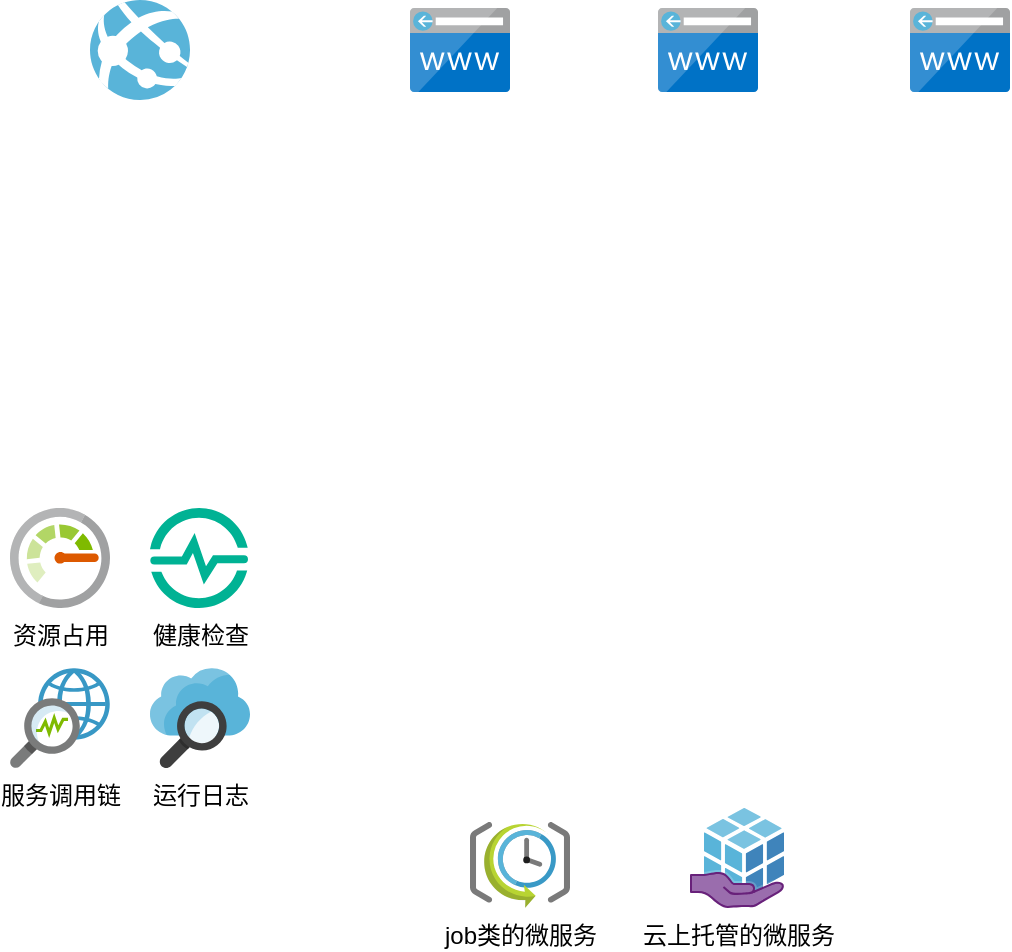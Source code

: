 <mxfile version="21.2.9" type="github">
  <diagram name="第 1 页" id="7sHURrLWMdzqhiQ62Z6Y">
    <mxGraphModel dx="1434" dy="764" grid="1" gridSize="10" guides="1" tooltips="1" connect="1" arrows="1" fold="1" page="1" pageScale="1" pageWidth="827" pageHeight="1169" math="0" shadow="0">
      <root>
        <mxCell id="0" />
        <mxCell id="1" parent="0" />
        <mxCell id="iTJJidZq-1Asm15_TR1x-1" value="" style="image;sketch=0;aspect=fixed;html=1;points=[];align=center;fontSize=12;image=img/lib/mscae/CustomDomain.svg;" vertex="1" parent="1">
          <mxGeometry x="240" y="40" width="50" height="42" as="geometry" />
        </mxCell>
        <mxCell id="iTJJidZq-1Asm15_TR1x-2" value="" style="image;sketch=0;aspect=fixed;html=1;points=[];align=center;fontSize=12;image=img/lib/mscae/CustomDomain.svg;fontStyle=1" vertex="1" parent="1">
          <mxGeometry x="364" y="40" width="50" height="42" as="geometry" />
        </mxCell>
        <mxCell id="iTJJidZq-1Asm15_TR1x-3" value="" style="image;sketch=0;aspect=fixed;html=1;points=[];align=center;fontSize=12;image=img/lib/mscae/CustomDomain.svg;fontStyle=1" vertex="1" parent="1">
          <mxGeometry x="490" y="40" width="50" height="42" as="geometry" />
        </mxCell>
        <mxCell id="iTJJidZq-1Asm15_TR1x-4" value="" style="image;sketch=0;aspect=fixed;html=1;points=[];align=center;fontSize=12;image=img/lib/mscae/App_Services.svg;" vertex="1" parent="1">
          <mxGeometry x="80" y="36" width="50" height="50" as="geometry" />
        </mxCell>
        <mxCell id="iTJJidZq-1Asm15_TR1x-5" value="运行日志" style="image;sketch=0;aspect=fixed;html=1;points=[];align=center;fontSize=12;image=img/lib/mscae/Search.svg;" vertex="1" parent="1">
          <mxGeometry x="110" y="370" width="50" height="50" as="geometry" />
        </mxCell>
        <mxCell id="iTJJidZq-1Asm15_TR1x-7" value="服务调用链" style="image;sketch=0;aspect=fixed;html=1;points=[];align=center;fontSize=12;image=img/lib/mscae/Network_watcher.svg;" vertex="1" parent="1">
          <mxGeometry x="40" y="370" width="50" height="50" as="geometry" />
        </mxCell>
        <mxCell id="iTJJidZq-1Asm15_TR1x-8" value="资源占用" style="image;sketch=0;aspect=fixed;html=1;points=[];align=center;fontSize=12;image=img/lib/mscae/Monitor.svg;" vertex="1" parent="1">
          <mxGeometry x="40" y="290" width="50" height="50" as="geometry" />
        </mxCell>
        <mxCell id="iTJJidZq-1Asm15_TR1x-9" value="job类的微服务" style="image;sketch=0;aspect=fixed;html=1;points=[];align=center;fontSize=12;image=img/lib/mscae/SchedulerJobCollection.svg;" vertex="1" parent="1">
          <mxGeometry x="270" y="447" width="50" height="43" as="geometry" />
        </mxCell>
        <mxCell id="iTJJidZq-1Asm15_TR1x-10" value="云上托管的微服务" style="image;sketch=0;aspect=fixed;html=1;points=[];align=center;fontSize=12;image=img/lib/mscae/Managed_Applications.svg;" vertex="1" parent="1">
          <mxGeometry x="380" y="440" width="47" height="50" as="geometry" />
        </mxCell>
        <mxCell id="iTJJidZq-1Asm15_TR1x-11" value="健康检查" style="image;sketch=0;aspect=fixed;html=1;points=[];align=center;fontSize=12;image=img/lib/mscae/Time_Series_Insights_environments.svg;" vertex="1" parent="1">
          <mxGeometry x="110" y="290" width="49" height="50" as="geometry" />
        </mxCell>
      </root>
    </mxGraphModel>
  </diagram>
</mxfile>
